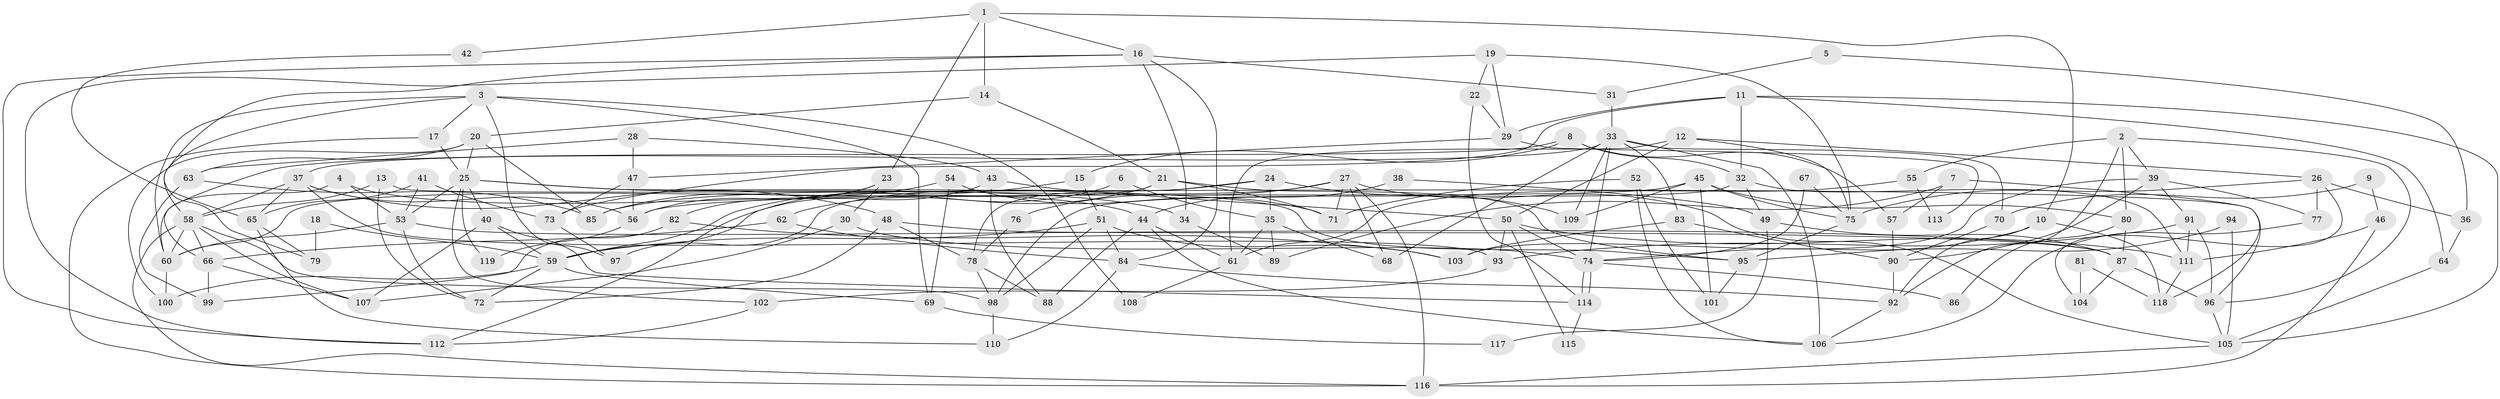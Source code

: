 // coarse degree distribution, {3: 0.19718309859154928, 2: 0.15492957746478872, 4: 0.1267605633802817, 5: 0.30985915492957744, 6: 0.07042253521126761, 11: 0.014084507042253521, 7: 0.04225352112676056, 18: 0.014084507042253521, 9: 0.028169014084507043, 8: 0.04225352112676056}
// Generated by graph-tools (version 1.1) at 2025/53/03/04/25 21:53:24]
// undirected, 119 vertices, 238 edges
graph export_dot {
graph [start="1"]
  node [color=gray90,style=filled];
  1;
  2;
  3;
  4;
  5;
  6;
  7;
  8;
  9;
  10;
  11;
  12;
  13;
  14;
  15;
  16;
  17;
  18;
  19;
  20;
  21;
  22;
  23;
  24;
  25;
  26;
  27;
  28;
  29;
  30;
  31;
  32;
  33;
  34;
  35;
  36;
  37;
  38;
  39;
  40;
  41;
  42;
  43;
  44;
  45;
  46;
  47;
  48;
  49;
  50;
  51;
  52;
  53;
  54;
  55;
  56;
  57;
  58;
  59;
  60;
  61;
  62;
  63;
  64;
  65;
  66;
  67;
  68;
  69;
  70;
  71;
  72;
  73;
  74;
  75;
  76;
  77;
  78;
  79;
  80;
  81;
  82;
  83;
  84;
  85;
  86;
  87;
  88;
  89;
  90;
  91;
  92;
  93;
  94;
  95;
  96;
  97;
  98;
  99;
  100;
  101;
  102;
  103;
  104;
  105;
  106;
  107;
  108;
  109;
  110;
  111;
  112;
  113;
  114;
  115;
  116;
  117;
  118;
  119;
  1 -- 16;
  1 -- 10;
  1 -- 14;
  1 -- 23;
  1 -- 42;
  2 -- 39;
  2 -- 92;
  2 -- 55;
  2 -- 80;
  2 -- 96;
  3 -- 17;
  3 -- 58;
  3 -- 60;
  3 -- 69;
  3 -- 97;
  3 -- 108;
  4 -- 60;
  4 -- 53;
  4 -- 44;
  5 -- 31;
  5 -- 36;
  6 -- 35;
  6 -- 59;
  7 -- 89;
  7 -- 57;
  7 -- 118;
  8 -- 66;
  8 -- 32;
  8 -- 15;
  8 -- 57;
  9 -- 70;
  9 -- 46;
  10 -- 74;
  10 -- 92;
  10 -- 118;
  11 -- 32;
  11 -- 105;
  11 -- 29;
  11 -- 64;
  11 -- 73;
  12 -- 50;
  12 -- 75;
  12 -- 26;
  12 -- 61;
  13 -- 96;
  13 -- 58;
  13 -- 72;
  14 -- 21;
  14 -- 20;
  15 -- 59;
  15 -- 51;
  16 -- 84;
  16 -- 112;
  16 -- 31;
  16 -- 34;
  16 -- 79;
  17 -- 116;
  17 -- 25;
  18 -- 79;
  18 -- 59;
  19 -- 22;
  19 -- 29;
  19 -- 75;
  19 -- 112;
  20 -- 25;
  20 -- 63;
  20 -- 85;
  20 -- 100;
  21 -- 62;
  21 -- 95;
  21 -- 60;
  21 -- 71;
  22 -- 114;
  22 -- 29;
  23 -- 30;
  23 -- 56;
  23 -- 82;
  24 -- 35;
  24 -- 97;
  24 -- 78;
  24 -- 109;
  25 -- 53;
  25 -- 95;
  25 -- 34;
  25 -- 40;
  25 -- 102;
  25 -- 119;
  26 -- 75;
  26 -- 36;
  26 -- 77;
  26 -- 104;
  27 -- 105;
  27 -- 85;
  27 -- 68;
  27 -- 71;
  27 -- 76;
  27 -- 116;
  28 -- 63;
  28 -- 43;
  28 -- 47;
  29 -- 47;
  29 -- 113;
  30 -- 74;
  30 -- 107;
  31 -- 33;
  32 -- 111;
  32 -- 98;
  32 -- 49;
  33 -- 109;
  33 -- 37;
  33 -- 68;
  33 -- 70;
  33 -- 74;
  33 -- 83;
  33 -- 106;
  34 -- 89;
  35 -- 61;
  35 -- 68;
  35 -- 89;
  36 -- 64;
  37 -- 58;
  37 -- 93;
  37 -- 48;
  37 -- 56;
  37 -- 65;
  38 -- 49;
  38 -- 44;
  39 -- 91;
  39 -- 77;
  39 -- 90;
  39 -- 103;
  40 -- 59;
  40 -- 107;
  40 -- 114;
  41 -- 73;
  41 -- 53;
  41 -- 65;
  42 -- 65;
  43 -- 88;
  43 -- 50;
  43 -- 112;
  44 -- 106;
  44 -- 61;
  44 -- 88;
  45 -- 80;
  45 -- 56;
  45 -- 75;
  45 -- 101;
  45 -- 109;
  46 -- 116;
  46 -- 111;
  47 -- 56;
  47 -- 73;
  48 -- 72;
  48 -- 78;
  48 -- 87;
  49 -- 87;
  49 -- 117;
  50 -- 74;
  50 -- 93;
  50 -- 111;
  50 -- 115;
  51 -- 103;
  51 -- 59;
  51 -- 84;
  51 -- 98;
  52 -- 106;
  52 -- 71;
  52 -- 101;
  53 -- 60;
  53 -- 72;
  53 -- 87;
  54 -- 71;
  54 -- 69;
  54 -- 85;
  55 -- 61;
  55 -- 113;
  56 -- 119;
  57 -- 90;
  58 -- 98;
  58 -- 60;
  58 -- 66;
  58 -- 107;
  58 -- 116;
  59 -- 100;
  59 -- 69;
  59 -- 72;
  60 -- 100;
  61 -- 108;
  62 -- 66;
  62 -- 84;
  63 -- 85;
  63 -- 99;
  64 -- 105;
  65 -- 79;
  65 -- 110;
  66 -- 107;
  66 -- 99;
  67 -- 75;
  67 -- 74;
  69 -- 117;
  70 -- 90;
  73 -- 97;
  74 -- 114;
  74 -- 114;
  74 -- 86;
  75 -- 95;
  76 -- 78;
  77 -- 106;
  78 -- 88;
  78 -- 98;
  80 -- 87;
  80 -- 86;
  81 -- 104;
  81 -- 118;
  82 -- 99;
  82 -- 103;
  83 -- 103;
  83 -- 90;
  84 -- 110;
  84 -- 92;
  87 -- 96;
  87 -- 104;
  90 -- 92;
  91 -- 111;
  91 -- 96;
  91 -- 93;
  92 -- 106;
  93 -- 102;
  94 -- 95;
  94 -- 105;
  95 -- 101;
  96 -- 105;
  98 -- 110;
  102 -- 112;
  105 -- 116;
  111 -- 118;
  114 -- 115;
}
